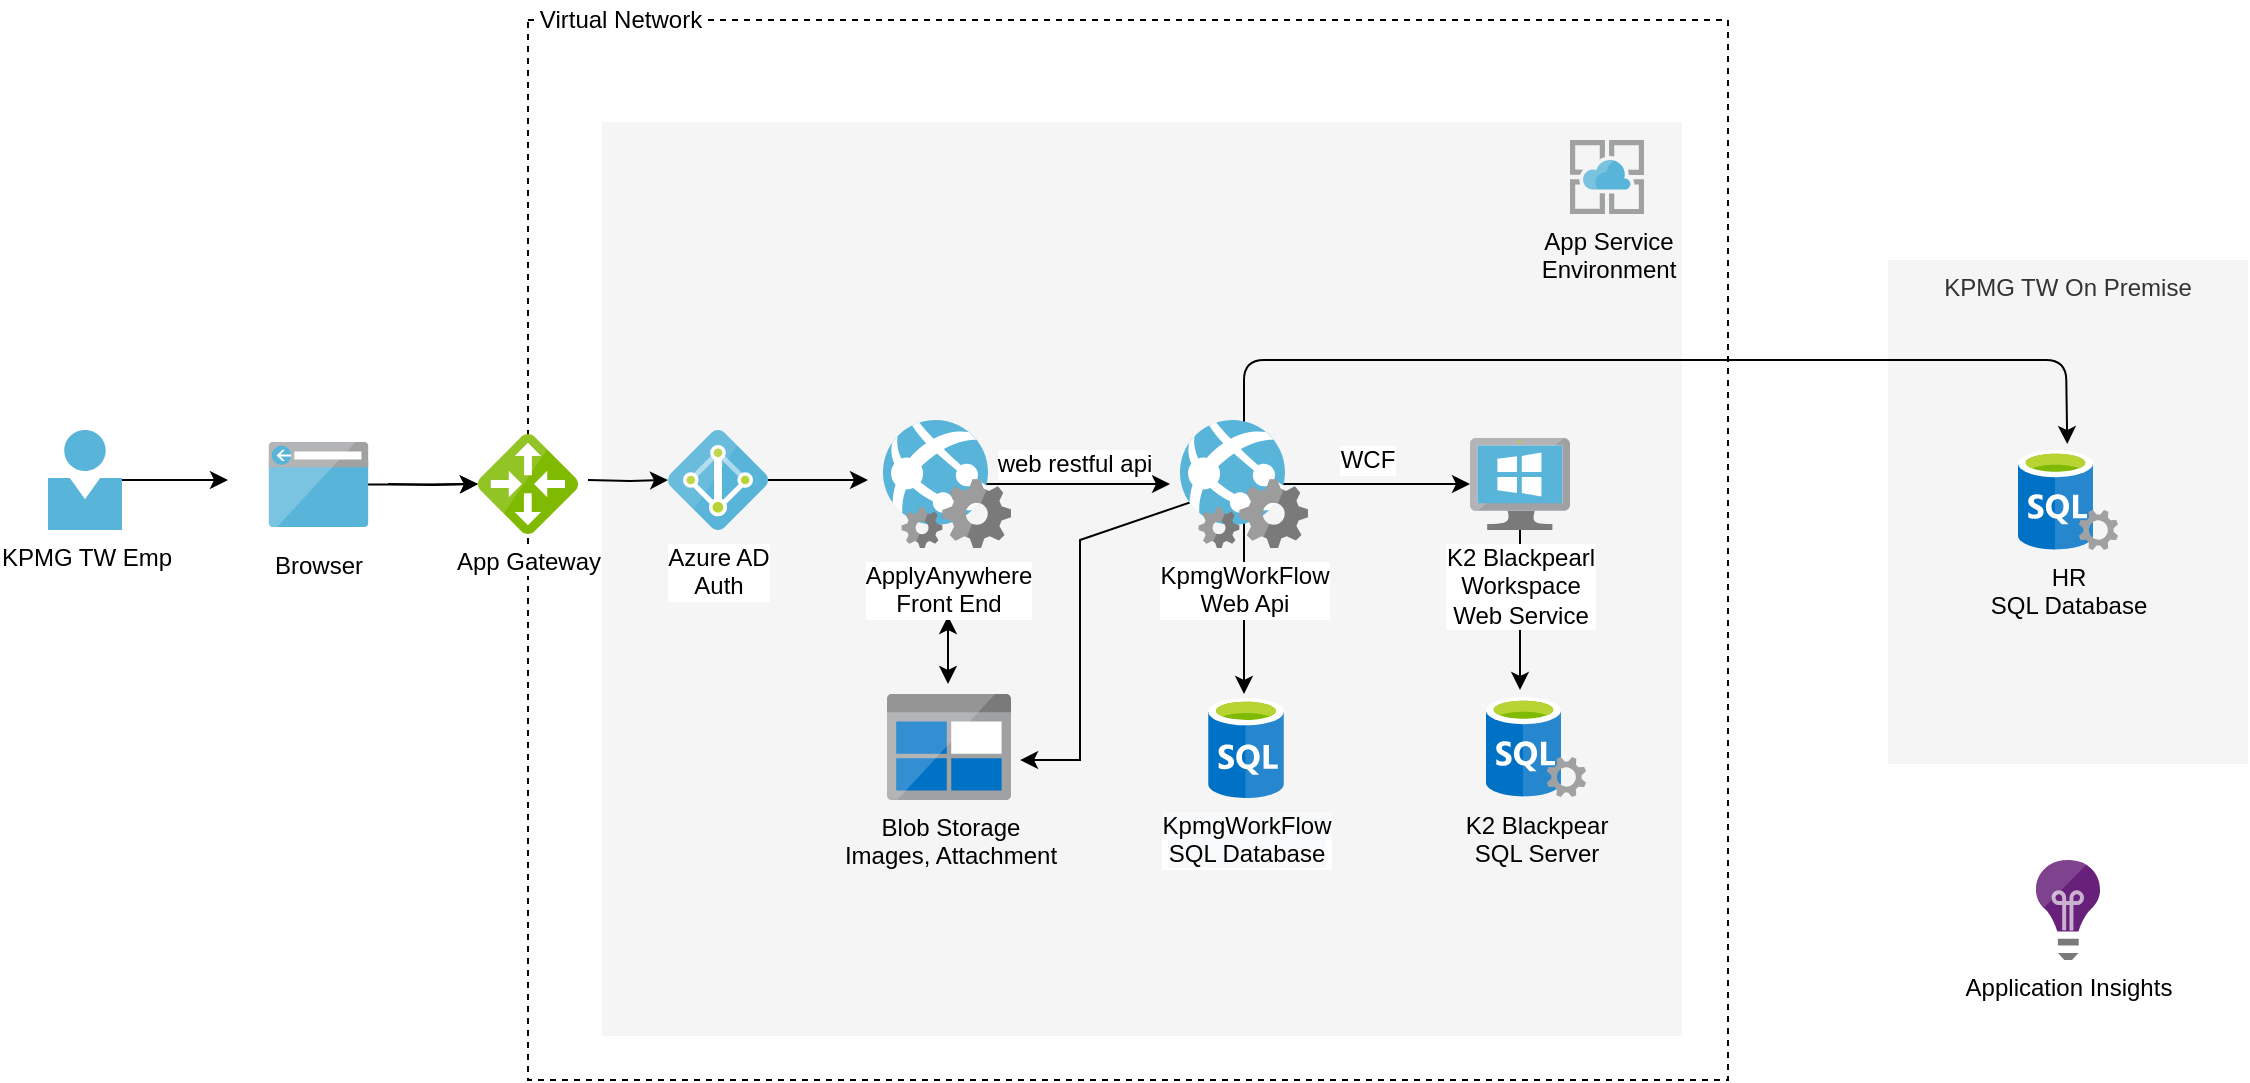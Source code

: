 <mxfile version="12.2.7" type="github" pages="2">
  <diagram id="WI9T0HZ2pTsCkuznbFz-" name="Page-1">
    <mxGraphModel dx="1391" dy="805" grid="1" gridSize="10" guides="1" tooltips="1" connect="1" arrows="1" fold="1" page="1" pageScale="1" pageWidth="1169" pageHeight="827" math="0" shadow="0">
      <root>
        <mxCell id="0"/>
        <mxCell id="1" parent="0"/>
        <mxCell id="lvaCASJLjp-fSjR-ahG0-70" value="" style="rounded=0;whiteSpace=wrap;html=1;labelBackgroundColor=#ffffff;fillColor=none;dashed=1;" vertex="1" parent="1">
          <mxGeometry x="290" y="148" width="600" height="530" as="geometry"/>
        </mxCell>
        <mxCell id="AcxdMaKK0mU5kZiv2lnr-4" value="" style="rounded=0;whiteSpace=wrap;html=1;fillColor=#f5f5f5;strokeColor=none;fontColor=#333333;verticalAlign=top;direction=south;" parent="1" vertex="1">
          <mxGeometry x="327" y="199" width="540" height="457" as="geometry"/>
        </mxCell>
        <mxCell id="lvaCASJLjp-fSjR-ahG0-18" value="" style="edgeStyle=orthogonalEdgeStyle;rounded=0;orthogonalLoop=1;jettySize=auto;html=1;entryX=-0.078;entryY=0.5;entryDx=0;entryDy=0;entryPerimeter=0;" edge="1" parent="1" source="AcxdMaKK0mU5kZiv2lnr-6" target="lvaCASJLjp-fSjR-ahG0-8">
          <mxGeometry relative="1" as="geometry">
            <mxPoint x="499.5" y="524" as="targetPoint"/>
          </mxGeometry>
        </mxCell>
        <mxCell id="lvaCASJLjp-fSjR-ahG0-37" value="" style="edgeStyle=orthogonalEdgeStyle;rounded=0;orthogonalLoop=1;jettySize=auto;html=1;startArrow=classic;startFill=1;" edge="1" parent="1">
          <mxGeometry relative="1" as="geometry">
            <mxPoint x="500" y="446" as="sourcePoint"/>
            <mxPoint x="500" y="480" as="targetPoint"/>
          </mxGeometry>
        </mxCell>
        <mxCell id="AcxdMaKK0mU5kZiv2lnr-6" value="ApplyAnywhere&lt;br&gt;Front End" style="aspect=fixed;html=1;perimeter=none;align=center;shadow=0;dashed=0;image;fontSize=12;image=img/lib/mscae/WebApp_WebJobs.svg;labelBackgroundColor=#ffffff;" parent="1" vertex="1">
          <mxGeometry x="467.5" y="348" width="64" height="64" as="geometry"/>
        </mxCell>
        <mxCell id="AcxdMaKK0mU5kZiv2lnr-9" value="Blob Storage&lt;br&gt;Images, Attachment" style="aspect=fixed;html=1;perimeter=none;align=center;shadow=0;dashed=0;image;fontSize=12;image=img/lib/mscae/BlobBlock.svg;labelBackgroundColor=none;direction=east;" parent="1" vertex="1">
          <mxGeometry x="469.5" y="485" width="62" height="53" as="geometry"/>
        </mxCell>
        <mxCell id="lvaCASJLjp-fSjR-ahG0-72" value="" style="edgeStyle=orthogonalEdgeStyle;rounded=0;orthogonalLoop=1;jettySize=auto;html=1;" edge="1" parent="1" target="lvaCASJLjp-fSjR-ahG0-71">
          <mxGeometry relative="1" as="geometry">
            <mxPoint x="220" y="380" as="sourcePoint"/>
          </mxGeometry>
        </mxCell>
        <mxCell id="lvaCASJLjp-fSjR-ahG0-73" value="" style="edgeStyle=orthogonalEdgeStyle;rounded=0;orthogonalLoop=1;jettySize=auto;html=1;" edge="1" parent="1" source="AcxdMaKK0mU5kZiv2lnr-12" target="lvaCASJLjp-fSjR-ahG0-71">
          <mxGeometry relative="1" as="geometry"/>
        </mxCell>
        <mxCell id="AcxdMaKK0mU5kZiv2lnr-12" value="Browser" style="aspect=fixed;html=1;perimeter=none;align=center;shadow=0;dashed=0;image;fontSize=12;image=img/lib/mscae/Browser.svg;spacingTop=5;" parent="1" vertex="1">
          <mxGeometry x="160.25" y="359" width="50" height="42.5" as="geometry"/>
        </mxCell>
        <mxCell id="lvaCASJLjp-fSjR-ahG0-28" value="" style="edgeStyle=orthogonalEdgeStyle;rounded=0;orthogonalLoop=1;jettySize=auto;html=1;" edge="1" parent="1" target="lvaCASJLjp-fSjR-ahG0-21">
          <mxGeometry relative="1" as="geometry">
            <mxPoint x="320" y="378" as="sourcePoint"/>
            <mxPoint x="380" y="403" as="targetPoint"/>
          </mxGeometry>
        </mxCell>
        <mxCell id="lvaCASJLjp-fSjR-ahG0-34" value="" style="edgeStyle=orthogonalEdgeStyle;rounded=0;orthogonalLoop=1;jettySize=auto;html=1;" edge="1" parent="1" source="lvaCASJLjp-fSjR-ahG0-5">
          <mxGeometry relative="1" as="geometry">
            <mxPoint x="786" y="483" as="targetPoint"/>
          </mxGeometry>
        </mxCell>
        <mxCell id="lvaCASJLjp-fSjR-ahG0-5" value="K2 Blackpearl&lt;br&gt;Workspace&lt;br&gt;Web Service" style="aspect=fixed;html=1;points=[];align=center;image;fontSize=12;image=img/lib/mscae/VirtualMachineWindows.svg;labelBackgroundColor=#ffffff;" vertex="1" parent="1">
          <mxGeometry x="761" y="357" width="50" height="46" as="geometry"/>
        </mxCell>
        <mxCell id="lvaCASJLjp-fSjR-ahG0-14" value="" style="edgeStyle=orthogonalEdgeStyle;rounded=0;orthogonalLoop=1;jettySize=auto;html=1;" edge="1" parent="1" source="lvaCASJLjp-fSjR-ahG0-8" target="lvaCASJLjp-fSjR-ahG0-5">
          <mxGeometry relative="1" as="geometry">
            <mxPoint x="648" y="524" as="targetPoint"/>
          </mxGeometry>
        </mxCell>
        <mxCell id="lvaCASJLjp-fSjR-ahG0-32" value="" style="edgeStyle=orthogonalEdgeStyle;rounded=0;orthogonalLoop=1;jettySize=auto;html=1;" edge="1" parent="1" source="lvaCASJLjp-fSjR-ahG0-8">
          <mxGeometry relative="1" as="geometry">
            <mxPoint x="648" y="485" as="targetPoint"/>
          </mxGeometry>
        </mxCell>
        <mxCell id="lvaCASJLjp-fSjR-ahG0-39" value="" style="edgeStyle=orthogonalEdgeStyle;rounded=0;orthogonalLoop=1;jettySize=auto;html=1;entryX=1.073;entryY=0.623;entryDx=0;entryDy=0;entryPerimeter=0;startArrow=classic;startFill=1;" edge="1" parent="1" source="lvaCASJLjp-fSjR-ahG0-8" target="AcxdMaKK0mU5kZiv2lnr-9">
          <mxGeometry relative="1" as="geometry">
            <mxPoint x="648" y="236" as="targetPoint"/>
            <Array as="points">
              <mxPoint x="566" y="408"/>
              <mxPoint x="566" y="518"/>
            </Array>
          </mxGeometry>
        </mxCell>
        <mxCell id="lvaCASJLjp-fSjR-ahG0-19" value="K2 Blackpear&lt;br&gt;SQL Server" style="aspect=fixed;html=1;points=[];align=center;image;fontSize=12;image=img/lib/mscae/SQL_Servers.svg;labelBackgroundColor=none;" vertex="1" parent="1">
          <mxGeometry x="769" y="486.5" width="50" height="50" as="geometry"/>
        </mxCell>
        <mxCell id="lvaCASJLjp-fSjR-ahG0-52" value="" style="edgeStyle=orthogonalEdgeStyle;rounded=0;orthogonalLoop=1;jettySize=auto;html=1;" edge="1" parent="1" source="lvaCASJLjp-fSjR-ahG0-21">
          <mxGeometry relative="1" as="geometry">
            <mxPoint x="460" y="378" as="targetPoint"/>
          </mxGeometry>
        </mxCell>
        <mxCell id="lvaCASJLjp-fSjR-ahG0-21" value="Azure AD&lt;br&gt;Auth" style="aspect=fixed;html=1;points=[];align=center;image;fontSize=12;image=img/lib/mscae/Active_Directory.svg;labelBackgroundColor=#ffffff;" vertex="1" parent="1">
          <mxGeometry x="360" y="353" width="50" height="50" as="geometry"/>
        </mxCell>
        <mxCell id="lvaCASJLjp-fSjR-ahG0-45" value="" style="edgeStyle=orthogonalEdgeStyle;rounded=0;orthogonalLoop=1;jettySize=auto;html=1;" edge="1" parent="1" source="lvaCASJLjp-fSjR-ahG0-22">
          <mxGeometry relative="1" as="geometry">
            <mxPoint x="140" y="378" as="targetPoint"/>
          </mxGeometry>
        </mxCell>
        <mxCell id="lvaCASJLjp-fSjR-ahG0-22" value="KPMG TW Emp" style="aspect=fixed;html=1;points=[];align=center;image;fontSize=12;image=img/lib/mscae/Person.svg;labelBackgroundColor=none;" vertex="1" parent="1">
          <mxGeometry x="50" y="353" width="37" height="50" as="geometry"/>
        </mxCell>
        <mxCell id="lvaCASJLjp-fSjR-ahG0-24" value="App Service&lt;br&gt;Environment" style="aspect=fixed;html=1;points=[];align=center;image;fontSize=12;image=img/lib/mscae/App_Service.svg;labelBackgroundColor=none;" vertex="1" parent="1">
          <mxGeometry x="811" y="208" width="37" height="37" as="geometry"/>
        </mxCell>
        <mxCell id="lvaCASJLjp-fSjR-ahG0-40" value="KPMG TW On Premise" style="rounded=0;whiteSpace=wrap;html=1;fillColor=#f5f5f5;strokeColor=none;fontColor=#333333;verticalAlign=top;direction=south;" vertex="1" parent="1">
          <mxGeometry x="970" y="268" width="180" height="252" as="geometry"/>
        </mxCell>
        <mxCell id="lvaCASJLjp-fSjR-ahG0-57" value="WCF" style="text;html=1;strokeColor=none;fillColor=none;align=center;verticalAlign=middle;whiteSpace=wrap;rounded=0;labelBackgroundColor=#ffffff;" vertex="1" parent="1">
          <mxGeometry x="690" y="358" width="40" height="20" as="geometry"/>
        </mxCell>
        <mxCell id="lvaCASJLjp-fSjR-ahG0-58" value="web restful api" style="text;html=1;strokeColor=none;fillColor=none;align=center;verticalAlign=middle;whiteSpace=wrap;rounded=0;labelBackgroundColor=#ffffff;" vertex="1" parent="1">
          <mxGeometry x="518" y="360" width="91" height="20" as="geometry"/>
        </mxCell>
        <mxCell id="lvaCASJLjp-fSjR-ahG0-71" value="App Gateway" style="aspect=fixed;html=1;points=[];align=center;image;fontSize=12;image=img/lib/mscae/Local_Network_Gateways.svg;dashed=1;labelBackgroundColor=#ffffff;fillColor=none;" vertex="1" parent="1">
          <mxGeometry x="265" y="355" width="50" height="50" as="geometry"/>
        </mxCell>
        <mxCell id="lvaCASJLjp-fSjR-ahG0-74" value="Virtual Network" style="text;html=1;strokeColor=none;fillColor=none;align=center;verticalAlign=middle;whiteSpace=wrap;rounded=0;dashed=1;labelBackgroundColor=#ffffff;" vertex="1" parent="1">
          <mxGeometry x="290" y="138" width="93" height="20" as="geometry"/>
        </mxCell>
        <mxCell id="lvaCASJLjp-fSjR-ahG0-85" value="" style="endArrow=classic;html=1;" edge="1" parent="1" source="lvaCASJLjp-fSjR-ahG0-8">
          <mxGeometry width="50" height="50" relative="1" as="geometry">
            <mxPoint x="30" y="748" as="sourcePoint"/>
            <mxPoint x="1059.627" y="360" as="targetPoint"/>
            <Array as="points">
              <mxPoint x="648" y="318"/>
              <mxPoint x="1059" y="318"/>
            </Array>
          </mxGeometry>
        </mxCell>
        <mxCell id="lvaCASJLjp-fSjR-ahG0-8" value="KpmgWorkFlow&lt;br&gt;Web Api" style="aspect=fixed;html=1;perimeter=none;align=center;shadow=0;dashed=0;image;fontSize=12;image=img/lib/mscae/WebApp_WebJobs.svg;labelBackgroundColor=#ffffff;" vertex="1" parent="1">
          <mxGeometry x="616" y="348" width="64" height="64" as="geometry"/>
        </mxCell>
        <mxCell id="5PH30aPsPjQZAiX1bgCx-1" value="Application Insights" style="aspect=fixed;html=1;points=[];align=center;image;fontSize=12;image=img/lib/mscae/Application_Insights.svg;dashed=1;labelBackgroundColor=#ffffff;fillColor=none;" vertex="1" parent="1">
          <mxGeometry x="1044" y="568" width="32" height="50" as="geometry"/>
        </mxCell>
        <mxCell id="TPf7LboAGNHlAJCwfOmn-1" value="&lt;span style=&quot;background-color: rgb(248 , 249 , 250)&quot;&gt;KpmgWorkFlow&lt;/span&gt;&lt;br style=&quot;background-color: rgb(248 , 249 , 250)&quot;&gt;&lt;span style=&quot;background-color: rgb(248 , 249 , 250)&quot;&gt;SQL Database&lt;/span&gt;" style="aspect=fixed;html=1;points=[];align=center;image;fontSize=12;image=img/lib/mscae/SQL_Database_generic.svg;dashed=1;labelBackgroundColor=#ffffff;fillColor=none;" vertex="1" parent="1">
          <mxGeometry x="630" y="487" width="38" height="50" as="geometry"/>
        </mxCell>
        <mxCell id="XVqo-O23H8XZ0I0nRxCn-1" value="HR&lt;br&gt;SQL Database" style="aspect=fixed;html=1;points=[];align=center;image;fontSize=12;image=img/lib/mscae/SQL_Servers.svg;labelBackgroundColor=none;" vertex="1" parent="1">
          <mxGeometry x="1035" y="363" width="50" height="50" as="geometry"/>
        </mxCell>
      </root>
    </mxGraphModel>
  </diagram>
  <diagram id="HytrqFQPtinqaR7rAQq8" name="Page-2">
    <mxGraphModel dx="1391" dy="805" grid="1" gridSize="10" guides="1" tooltips="1" connect="1" arrows="1" fold="1" page="1" pageScale="1" pageWidth="850" pageHeight="1100" math="0" shadow="0">
      <root>
        <mxCell id="L5A2PCmOKvRyw3RFonAS-0"/>
        <mxCell id="L5A2PCmOKvRyw3RFonAS-1" parent="L5A2PCmOKvRyw3RFonAS-0"/>
        <mxCell id="xvHnMex4xPKi_8IZawSf-0" value="" style="rounded=0;whiteSpace=wrap;html=1;labelBackgroundColor=#ffffff;fillColor=none;dashed=1;" vertex="1" parent="L5A2PCmOKvRyw3RFonAS-1">
          <mxGeometry x="370" y="280" width="220" height="430" as="geometry"/>
        </mxCell>
        <mxCell id="xvHnMex4xPKi_8IZawSf-1" value="" style="rounded=0;whiteSpace=wrap;html=1;fillColor=#f5f5f5;strokeColor=none;fontColor=#333333;verticalAlign=top;direction=south;" vertex="1" parent="L5A2PCmOKvRyw3RFonAS-1">
          <mxGeometry x="430" y="301" width="150" height="399" as="geometry"/>
        </mxCell>
        <mxCell id="xvHnMex4xPKi_8IZawSf-4" value="" style="edgeStyle=orthogonalEdgeStyle;rounded=0;orthogonalLoop=1;jettySize=auto;html=1;startArrow=classic;startFill=1;" edge="1" parent="L5A2PCmOKvRyw3RFonAS-1">
          <mxGeometry relative="1" as="geometry">
            <mxPoint x="500" y="580" as="targetPoint"/>
            <mxPoint x="500" y="550" as="sourcePoint"/>
          </mxGeometry>
        </mxCell>
        <mxCell id="xvHnMex4xPKi_8IZawSf-6" value="Blob Storage&lt;br&gt;Images" style="aspect=fixed;html=1;perimeter=none;align=center;shadow=0;dashed=0;image;fontSize=12;image=img/lib/mscae/BlobBlock.svg;labelBackgroundColor=none;direction=east;" vertex="1" parent="L5A2PCmOKvRyw3RFonAS-1">
          <mxGeometry x="469.5" y="587" width="62" height="53" as="geometry"/>
        </mxCell>
        <mxCell id="xvHnMex4xPKi_8IZawSf-10" value="" style="edgeStyle=orthogonalEdgeStyle;rounded=0;orthogonalLoop=1;jettySize=auto;html=1;" edge="1" parent="L5A2PCmOKvRyw3RFonAS-1" source="xvHnMex4xPKi_8IZawSf-11" target="xvHnMex4xPKi_8IZawSf-31">
          <mxGeometry relative="1" as="geometry"/>
        </mxCell>
        <mxCell id="xvHnMex4xPKi_8IZawSf-11" value="Browser" style="aspect=fixed;html=1;perimeter=none;align=center;shadow=0;dashed=0;image;fontSize=12;image=img/lib/mscae/Browser.svg;spacingTop=5;" vertex="1" parent="L5A2PCmOKvRyw3RFonAS-1">
          <mxGeometry x="230.25" y="459" width="50" height="42.5" as="geometry"/>
        </mxCell>
        <mxCell id="xvHnMex4xPKi_8IZawSf-23" value="" style="edgeStyle=orthogonalEdgeStyle;rounded=0;orthogonalLoop=1;jettySize=auto;html=1;" edge="1" parent="L5A2PCmOKvRyw3RFonAS-1" source="xvHnMex4xPKi_8IZawSf-31">
          <mxGeometry relative="1" as="geometry">
            <mxPoint x="460" y="480" as="targetPoint"/>
            <mxPoint x="410" y="480" as="sourcePoint"/>
          </mxGeometry>
        </mxCell>
        <mxCell id="xvHnMex4xPKi_8IZawSf-25" value="" style="edgeStyle=orthogonalEdgeStyle;rounded=0;orthogonalLoop=1;jettySize=auto;html=1;" edge="1" parent="L5A2PCmOKvRyw3RFonAS-1" source="xvHnMex4xPKi_8IZawSf-26">
          <mxGeometry relative="1" as="geometry">
            <mxPoint x="220" y="480" as="targetPoint"/>
          </mxGeometry>
        </mxCell>
        <mxCell id="xvHnMex4xPKi_8IZawSf-26" value="KPMG TW Customer" style="aspect=fixed;html=1;points=[];align=center;image;fontSize=12;image=img/lib/mscae/Person.svg;labelBackgroundColor=none;" vertex="1" parent="L5A2PCmOKvRyw3RFonAS-1">
          <mxGeometry x="120" y="455" width="37" height="50" as="geometry"/>
        </mxCell>
        <mxCell id="xvHnMex4xPKi_8IZawSf-27" value="App Service&lt;br&gt;Environment" style="aspect=fixed;html=1;points=[];align=center;image;fontSize=12;image=img/lib/mscae/App_Service.svg;labelBackgroundColor=none;" vertex="1" parent="L5A2PCmOKvRyw3RFonAS-1">
          <mxGeometry x="481" y="320" width="37" height="37" as="geometry"/>
        </mxCell>
        <mxCell id="xvHnMex4xPKi_8IZawSf-28" value="KPMG TW On Premise" style="rounded=0;whiteSpace=wrap;html=1;fillColor=#f5f5f5;strokeColor=none;fontColor=#333333;verticalAlign=top;direction=south;" vertex="1" parent="L5A2PCmOKvRyw3RFonAS-1">
          <mxGeometry x="654" y="379" width="150" height="221" as="geometry"/>
        </mxCell>
        <mxCell id="xvHnMex4xPKi_8IZawSf-31" value="App Gateway" style="aspect=fixed;html=1;points=[];align=center;image;fontSize=12;image=img/lib/mscae/Local_Network_Gateways.svg;dashed=1;labelBackgroundColor=#ffffff;fillColor=none;" vertex="1" parent="L5A2PCmOKvRyw3RFonAS-1">
          <mxGeometry x="345" y="455" width="50" height="50" as="geometry"/>
        </mxCell>
        <mxCell id="xvHnMex4xPKi_8IZawSf-32" value="Virtual Network" style="text;html=1;strokeColor=none;fillColor=none;align=center;verticalAlign=middle;whiteSpace=wrap;rounded=0;dashed=1;labelBackgroundColor=#ffffff;" vertex="1" parent="L5A2PCmOKvRyw3RFonAS-1">
          <mxGeometry x="370" y="270" width="93" height="20" as="geometry"/>
        </mxCell>
        <mxCell id="xvHnMex4xPKi_8IZawSf-34" value="" style="endArrow=classic;html=1;" edge="1" parent="L5A2PCmOKvRyw3RFonAS-1" source="xvHnMex4xPKi_8IZawSf-5">
          <mxGeometry width="50" height="50" relative="1" as="geometry">
            <mxPoint x="648" y="482" as="sourcePoint"/>
            <mxPoint x="730" y="460" as="targetPoint"/>
            <Array as="points">
              <mxPoint x="500" y="420"/>
              <mxPoint x="730" y="420"/>
            </Array>
          </mxGeometry>
        </mxCell>
        <mxCell id="xvHnMex4xPKi_8IZawSf-5" value="&lt;a href=&quot;http://tax.com.tw/&quot;&gt;tax.com.tw&lt;/a&gt;&lt;br&gt;Web Service" style="aspect=fixed;html=1;perimeter=none;align=center;shadow=0;dashed=0;image;fontSize=12;image=img/lib/mscae/WebApp_WebJobs.svg;labelBackgroundColor=#ffffff;" vertex="1" parent="L5A2PCmOKvRyw3RFonAS-1">
          <mxGeometry x="467.5" y="450" width="64" height="64" as="geometry"/>
        </mxCell>
        <mxCell id="uOCD5EzAV5mJWtjaBNg1-0" value="tax.com.tw&lt;br&gt;Database" style="aspect=fixed;html=1;points=[];align=center;image;fontSize=12;image=img/lib/mscae/SQL_Database_generic.svg;dashed=1;labelBackgroundColor=#ffffff;fillColor=none;" vertex="1" parent="L5A2PCmOKvRyw3RFonAS-1">
          <mxGeometry x="710" y="464" width="38" height="50" as="geometry"/>
        </mxCell>
      </root>
    </mxGraphModel>
  </diagram>
</mxfile>
